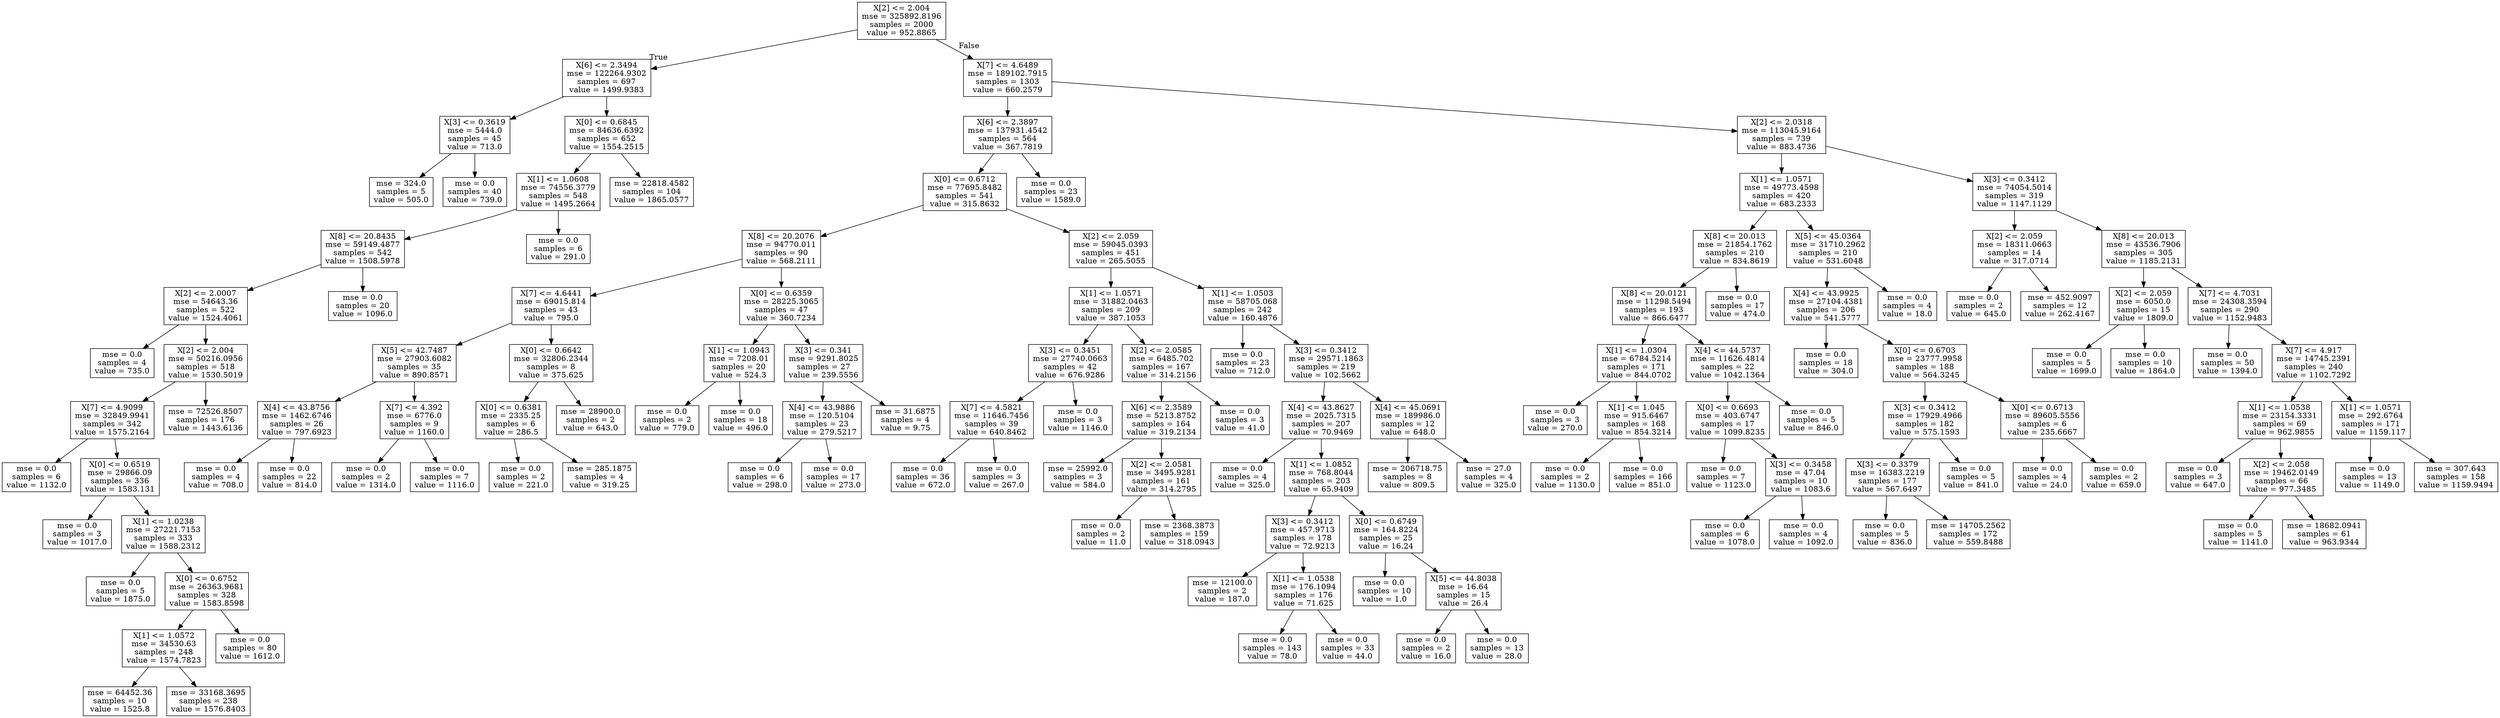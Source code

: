 digraph Tree {
node [shape=box] ;
0 [label="X[2] <= 2.004\nmse = 325892.8196\nsamples = 2000\nvalue = 952.8865"] ;
1 [label="X[6] <= 2.3494\nmse = 122264.9302\nsamples = 697\nvalue = 1499.9383"] ;
0 -> 1 [labeldistance=2.5, labelangle=45, headlabel="True"] ;
2 [label="X[3] <= 0.3619\nmse = 5444.0\nsamples = 45\nvalue = 713.0"] ;
1 -> 2 ;
3 [label="mse = 324.0\nsamples = 5\nvalue = 505.0"] ;
2 -> 3 ;
4 [label="mse = 0.0\nsamples = 40\nvalue = 739.0"] ;
2 -> 4 ;
5 [label="X[0] <= 0.6845\nmse = 84636.6392\nsamples = 652\nvalue = 1554.2515"] ;
1 -> 5 ;
6 [label="X[1] <= 1.0608\nmse = 74556.3779\nsamples = 548\nvalue = 1495.2664"] ;
5 -> 6 ;
7 [label="X[8] <= 20.8435\nmse = 59149.4877\nsamples = 542\nvalue = 1508.5978"] ;
6 -> 7 ;
8 [label="X[2] <= 2.0007\nmse = 54643.36\nsamples = 522\nvalue = 1524.4061"] ;
7 -> 8 ;
9 [label="mse = 0.0\nsamples = 4\nvalue = 735.0"] ;
8 -> 9 ;
10 [label="X[2] <= 2.004\nmse = 50216.0956\nsamples = 518\nvalue = 1530.5019"] ;
8 -> 10 ;
11 [label="X[7] <= 4.9099\nmse = 32849.9941\nsamples = 342\nvalue = 1575.2164"] ;
10 -> 11 ;
12 [label="mse = 0.0\nsamples = 6\nvalue = 1132.0"] ;
11 -> 12 ;
13 [label="X[0] <= 0.6519\nmse = 29866.09\nsamples = 336\nvalue = 1583.131"] ;
11 -> 13 ;
14 [label="mse = 0.0\nsamples = 3\nvalue = 1017.0"] ;
13 -> 14 ;
15 [label="X[1] <= 1.0238\nmse = 27221.7153\nsamples = 333\nvalue = 1588.2312"] ;
13 -> 15 ;
16 [label="mse = 0.0\nsamples = 5\nvalue = 1875.0"] ;
15 -> 16 ;
17 [label="X[0] <= 0.6752\nmse = 26363.9681\nsamples = 328\nvalue = 1583.8598"] ;
15 -> 17 ;
18 [label="X[1] <= 1.0572\nmse = 34530.63\nsamples = 248\nvalue = 1574.7823"] ;
17 -> 18 ;
19 [label="mse = 64452.36\nsamples = 10\nvalue = 1525.8"] ;
18 -> 19 ;
20 [label="mse = 33168.3695\nsamples = 238\nvalue = 1576.8403"] ;
18 -> 20 ;
21 [label="mse = 0.0\nsamples = 80\nvalue = 1612.0"] ;
17 -> 21 ;
22 [label="mse = 72526.8507\nsamples = 176\nvalue = 1443.6136"] ;
10 -> 22 ;
23 [label="mse = 0.0\nsamples = 20\nvalue = 1096.0"] ;
7 -> 23 ;
24 [label="mse = 0.0\nsamples = 6\nvalue = 291.0"] ;
6 -> 24 ;
25 [label="mse = 22818.4582\nsamples = 104\nvalue = 1865.0577"] ;
5 -> 25 ;
26 [label="X[7] <= 4.6489\nmse = 189102.7915\nsamples = 1303\nvalue = 660.2579"] ;
0 -> 26 [labeldistance=2.5, labelangle=-45, headlabel="False"] ;
27 [label="X[6] <= 2.3897\nmse = 137931.4542\nsamples = 564\nvalue = 367.7819"] ;
26 -> 27 ;
28 [label="X[0] <= 0.6712\nmse = 77695.8482\nsamples = 541\nvalue = 315.8632"] ;
27 -> 28 ;
29 [label="X[8] <= 20.2076\nmse = 94770.011\nsamples = 90\nvalue = 568.2111"] ;
28 -> 29 ;
30 [label="X[7] <= 4.6441\nmse = 69015.814\nsamples = 43\nvalue = 795.0"] ;
29 -> 30 ;
31 [label="X[5] <= 42.7487\nmse = 27903.6082\nsamples = 35\nvalue = 890.8571"] ;
30 -> 31 ;
32 [label="X[4] <= 43.8756\nmse = 1462.6746\nsamples = 26\nvalue = 797.6923"] ;
31 -> 32 ;
33 [label="mse = 0.0\nsamples = 4\nvalue = 708.0"] ;
32 -> 33 ;
34 [label="mse = 0.0\nsamples = 22\nvalue = 814.0"] ;
32 -> 34 ;
35 [label="X[7] <= 4.392\nmse = 6776.0\nsamples = 9\nvalue = 1160.0"] ;
31 -> 35 ;
36 [label="mse = 0.0\nsamples = 2\nvalue = 1314.0"] ;
35 -> 36 ;
37 [label="mse = 0.0\nsamples = 7\nvalue = 1116.0"] ;
35 -> 37 ;
38 [label="X[0] <= 0.6642\nmse = 32806.2344\nsamples = 8\nvalue = 375.625"] ;
30 -> 38 ;
39 [label="X[0] <= 0.6381\nmse = 2335.25\nsamples = 6\nvalue = 286.5"] ;
38 -> 39 ;
40 [label="mse = 0.0\nsamples = 2\nvalue = 221.0"] ;
39 -> 40 ;
41 [label="mse = 285.1875\nsamples = 4\nvalue = 319.25"] ;
39 -> 41 ;
42 [label="mse = 28900.0\nsamples = 2\nvalue = 643.0"] ;
38 -> 42 ;
43 [label="X[0] <= 0.6359\nmse = 28225.3065\nsamples = 47\nvalue = 360.7234"] ;
29 -> 43 ;
44 [label="X[1] <= 1.0943\nmse = 7208.01\nsamples = 20\nvalue = 524.3"] ;
43 -> 44 ;
45 [label="mse = 0.0\nsamples = 2\nvalue = 779.0"] ;
44 -> 45 ;
46 [label="mse = 0.0\nsamples = 18\nvalue = 496.0"] ;
44 -> 46 ;
47 [label="X[3] <= 0.341\nmse = 9291.8025\nsamples = 27\nvalue = 239.5556"] ;
43 -> 47 ;
48 [label="X[4] <= 43.9886\nmse = 120.5104\nsamples = 23\nvalue = 279.5217"] ;
47 -> 48 ;
49 [label="mse = 0.0\nsamples = 6\nvalue = 298.0"] ;
48 -> 49 ;
50 [label="mse = 0.0\nsamples = 17\nvalue = 273.0"] ;
48 -> 50 ;
51 [label="mse = 31.6875\nsamples = 4\nvalue = 9.75"] ;
47 -> 51 ;
52 [label="X[2] <= 2.059\nmse = 59045.0393\nsamples = 451\nvalue = 265.5055"] ;
28 -> 52 ;
53 [label="X[1] <= 1.0571\nmse = 31882.0463\nsamples = 209\nvalue = 387.1053"] ;
52 -> 53 ;
54 [label="X[3] <= 0.3451\nmse = 27740.0663\nsamples = 42\nvalue = 676.9286"] ;
53 -> 54 ;
55 [label="X[7] <= 4.5821\nmse = 11646.7456\nsamples = 39\nvalue = 640.8462"] ;
54 -> 55 ;
56 [label="mse = 0.0\nsamples = 36\nvalue = 672.0"] ;
55 -> 56 ;
57 [label="mse = 0.0\nsamples = 3\nvalue = 267.0"] ;
55 -> 57 ;
58 [label="mse = 0.0\nsamples = 3\nvalue = 1146.0"] ;
54 -> 58 ;
59 [label="X[2] <= 2.0585\nmse = 6485.702\nsamples = 167\nvalue = 314.2156"] ;
53 -> 59 ;
60 [label="X[6] <= 2.3589\nmse = 5213.8752\nsamples = 164\nvalue = 319.2134"] ;
59 -> 60 ;
61 [label="mse = 25992.0\nsamples = 3\nvalue = 584.0"] ;
60 -> 61 ;
62 [label="X[2] <= 2.0581\nmse = 3495.9281\nsamples = 161\nvalue = 314.2795"] ;
60 -> 62 ;
63 [label="mse = 0.0\nsamples = 2\nvalue = 11.0"] ;
62 -> 63 ;
64 [label="mse = 2368.3873\nsamples = 159\nvalue = 318.0943"] ;
62 -> 64 ;
65 [label="mse = 0.0\nsamples = 3\nvalue = 41.0"] ;
59 -> 65 ;
66 [label="X[1] <= 1.0503\nmse = 58705.068\nsamples = 242\nvalue = 160.4876"] ;
52 -> 66 ;
67 [label="mse = 0.0\nsamples = 23\nvalue = 712.0"] ;
66 -> 67 ;
68 [label="X[3] <= 0.3412\nmse = 29571.1863\nsamples = 219\nvalue = 102.5662"] ;
66 -> 68 ;
69 [label="X[4] <= 43.8627\nmse = 2025.7315\nsamples = 207\nvalue = 70.9469"] ;
68 -> 69 ;
70 [label="mse = 0.0\nsamples = 4\nvalue = 325.0"] ;
69 -> 70 ;
71 [label="X[1] <= 1.0852\nmse = 768.8044\nsamples = 203\nvalue = 65.9409"] ;
69 -> 71 ;
72 [label="X[3] <= 0.3412\nmse = 457.9713\nsamples = 178\nvalue = 72.9213"] ;
71 -> 72 ;
73 [label="mse = 12100.0\nsamples = 2\nvalue = 187.0"] ;
72 -> 73 ;
74 [label="X[1] <= 1.0538\nmse = 176.1094\nsamples = 176\nvalue = 71.625"] ;
72 -> 74 ;
75 [label="mse = 0.0\nsamples = 143\nvalue = 78.0"] ;
74 -> 75 ;
76 [label="mse = 0.0\nsamples = 33\nvalue = 44.0"] ;
74 -> 76 ;
77 [label="X[0] <= 0.6749\nmse = 164.8224\nsamples = 25\nvalue = 16.24"] ;
71 -> 77 ;
78 [label="mse = 0.0\nsamples = 10\nvalue = 1.0"] ;
77 -> 78 ;
79 [label="X[5] <= 44.8038\nmse = 16.64\nsamples = 15\nvalue = 26.4"] ;
77 -> 79 ;
80 [label="mse = 0.0\nsamples = 2\nvalue = 16.0"] ;
79 -> 80 ;
81 [label="mse = 0.0\nsamples = 13\nvalue = 28.0"] ;
79 -> 81 ;
82 [label="X[4] <= 45.0691\nmse = 189986.0\nsamples = 12\nvalue = 648.0"] ;
68 -> 82 ;
83 [label="mse = 206718.75\nsamples = 8\nvalue = 809.5"] ;
82 -> 83 ;
84 [label="mse = 27.0\nsamples = 4\nvalue = 325.0"] ;
82 -> 84 ;
85 [label="mse = 0.0\nsamples = 23\nvalue = 1589.0"] ;
27 -> 85 ;
86 [label="X[2] <= 2.0318\nmse = 113045.9164\nsamples = 739\nvalue = 883.4736"] ;
26 -> 86 ;
87 [label="X[1] <= 1.0571\nmse = 49773.4598\nsamples = 420\nvalue = 683.2333"] ;
86 -> 87 ;
88 [label="X[8] <= 20.013\nmse = 21854.1762\nsamples = 210\nvalue = 834.8619"] ;
87 -> 88 ;
89 [label="X[8] <= 20.0121\nmse = 11298.5494\nsamples = 193\nvalue = 866.6477"] ;
88 -> 89 ;
90 [label="X[1] <= 1.0304\nmse = 6784.5214\nsamples = 171\nvalue = 844.0702"] ;
89 -> 90 ;
91 [label="mse = 0.0\nsamples = 3\nvalue = 270.0"] ;
90 -> 91 ;
92 [label="X[1] <= 1.045\nmse = 915.6467\nsamples = 168\nvalue = 854.3214"] ;
90 -> 92 ;
93 [label="mse = 0.0\nsamples = 2\nvalue = 1130.0"] ;
92 -> 93 ;
94 [label="mse = 0.0\nsamples = 166\nvalue = 851.0"] ;
92 -> 94 ;
95 [label="X[4] <= 44.5737\nmse = 11626.4814\nsamples = 22\nvalue = 1042.1364"] ;
89 -> 95 ;
96 [label="X[0] <= 0.6693\nmse = 403.6747\nsamples = 17\nvalue = 1099.8235"] ;
95 -> 96 ;
97 [label="mse = 0.0\nsamples = 7\nvalue = 1123.0"] ;
96 -> 97 ;
98 [label="X[3] <= 0.3458\nmse = 47.04\nsamples = 10\nvalue = 1083.6"] ;
96 -> 98 ;
99 [label="mse = 0.0\nsamples = 6\nvalue = 1078.0"] ;
98 -> 99 ;
100 [label="mse = 0.0\nsamples = 4\nvalue = 1092.0"] ;
98 -> 100 ;
101 [label="mse = 0.0\nsamples = 5\nvalue = 846.0"] ;
95 -> 101 ;
102 [label="mse = 0.0\nsamples = 17\nvalue = 474.0"] ;
88 -> 102 ;
103 [label="X[5] <= 45.0364\nmse = 31710.2962\nsamples = 210\nvalue = 531.6048"] ;
87 -> 103 ;
104 [label="X[4] <= 43.9925\nmse = 27104.4381\nsamples = 206\nvalue = 541.5777"] ;
103 -> 104 ;
105 [label="mse = 0.0\nsamples = 18\nvalue = 304.0"] ;
104 -> 105 ;
106 [label="X[0] <= 0.6703\nmse = 23777.9958\nsamples = 188\nvalue = 564.3245"] ;
104 -> 106 ;
107 [label="X[3] <= 0.3412\nmse = 17929.4966\nsamples = 182\nvalue = 575.1593"] ;
106 -> 107 ;
108 [label="X[3] <= 0.3379\nmse = 16383.2219\nsamples = 177\nvalue = 567.6497"] ;
107 -> 108 ;
109 [label="mse = 0.0\nsamples = 5\nvalue = 836.0"] ;
108 -> 109 ;
110 [label="mse = 14705.2562\nsamples = 172\nvalue = 559.8488"] ;
108 -> 110 ;
111 [label="mse = 0.0\nsamples = 5\nvalue = 841.0"] ;
107 -> 111 ;
112 [label="X[0] <= 0.6713\nmse = 89605.5556\nsamples = 6\nvalue = 235.6667"] ;
106 -> 112 ;
113 [label="mse = 0.0\nsamples = 4\nvalue = 24.0"] ;
112 -> 113 ;
114 [label="mse = 0.0\nsamples = 2\nvalue = 659.0"] ;
112 -> 114 ;
115 [label="mse = 0.0\nsamples = 4\nvalue = 18.0"] ;
103 -> 115 ;
116 [label="X[3] <= 0.3412\nmse = 74054.5014\nsamples = 319\nvalue = 1147.1129"] ;
86 -> 116 ;
117 [label="X[2] <= 2.059\nmse = 18311.0663\nsamples = 14\nvalue = 317.0714"] ;
116 -> 117 ;
118 [label="mse = 0.0\nsamples = 2\nvalue = 645.0"] ;
117 -> 118 ;
119 [label="mse = 452.9097\nsamples = 12\nvalue = 262.4167"] ;
117 -> 119 ;
120 [label="X[8] <= 20.013\nmse = 43536.7906\nsamples = 305\nvalue = 1185.2131"] ;
116 -> 120 ;
121 [label="X[2] <= 2.059\nmse = 6050.0\nsamples = 15\nvalue = 1809.0"] ;
120 -> 121 ;
122 [label="mse = 0.0\nsamples = 5\nvalue = 1699.0"] ;
121 -> 122 ;
123 [label="mse = 0.0\nsamples = 10\nvalue = 1864.0"] ;
121 -> 123 ;
124 [label="X[7] <= 4.7031\nmse = 24308.3594\nsamples = 290\nvalue = 1152.9483"] ;
120 -> 124 ;
125 [label="mse = 0.0\nsamples = 50\nvalue = 1394.0"] ;
124 -> 125 ;
126 [label="X[7] <= 4.917\nmse = 14745.2391\nsamples = 240\nvalue = 1102.7292"] ;
124 -> 126 ;
127 [label="X[1] <= 1.0538\nmse = 23154.3331\nsamples = 69\nvalue = 962.9855"] ;
126 -> 127 ;
128 [label="mse = 0.0\nsamples = 3\nvalue = 647.0"] ;
127 -> 128 ;
129 [label="X[2] <= 2.058\nmse = 19462.0149\nsamples = 66\nvalue = 977.3485"] ;
127 -> 129 ;
130 [label="mse = 0.0\nsamples = 5\nvalue = 1141.0"] ;
129 -> 130 ;
131 [label="mse = 18682.0941\nsamples = 61\nvalue = 963.9344"] ;
129 -> 131 ;
132 [label="X[1] <= 1.0571\nmse = 292.6764\nsamples = 171\nvalue = 1159.117"] ;
126 -> 132 ;
133 [label="mse = 0.0\nsamples = 13\nvalue = 1149.0"] ;
132 -> 133 ;
134 [label="mse = 307.643\nsamples = 158\nvalue = 1159.9494"] ;
132 -> 134 ;
}